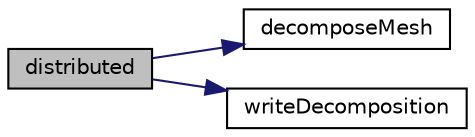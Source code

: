 digraph "distributed"
{
  bgcolor="transparent";
  edge [fontname="Helvetica",fontsize="10",labelfontname="Helvetica",labelfontsize="10"];
  node [fontname="Helvetica",fontsize="10",shape=record];
  rankdir="LR";
  Node1 [label="distributed",height=0.2,width=0.4,color="black", fillcolor="grey75", style="filled", fontcolor="black"];
  Node1 -> Node2 [color="midnightblue",fontsize="10",style="solid",fontname="Helvetica"];
  Node2 [label="decomposeMesh",height=0.2,width=0.4,color="black",URL="$a00581.html#af6df39465df573e4e65b0d4d6ceee2e8",tooltip="Decompose mesh. "];
  Node1 -> Node3 [color="midnightblue",fontsize="10",style="solid",fontname="Helvetica"];
  Node3 [label="writeDecomposition",height=0.2,width=0.4,color="black",URL="$a00581.html#abab598255479ff2420048e1f96a5f019",tooltip="Write decomposition. "];
}
